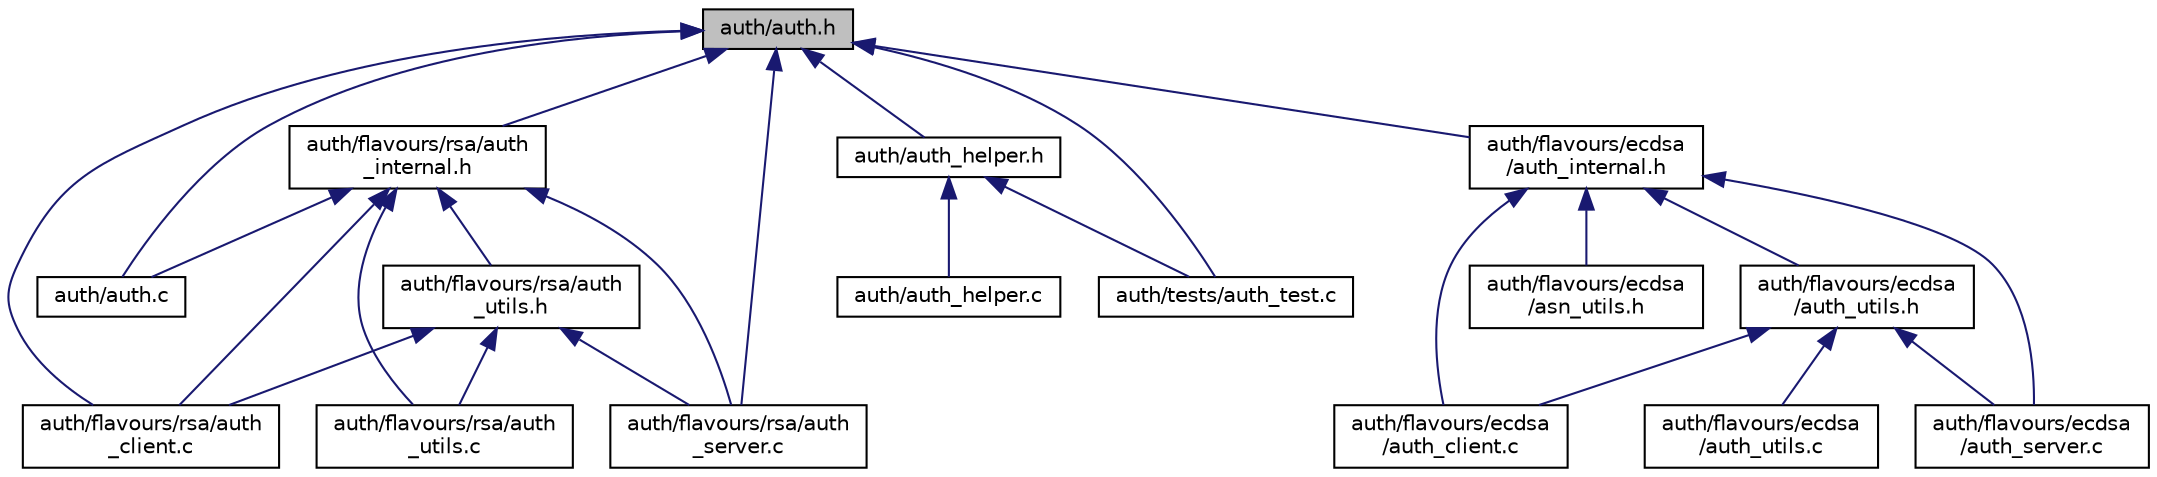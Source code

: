 digraph "auth/auth.h"
{
  edge [fontname="Helvetica",fontsize="10",labelfontname="Helvetica",labelfontsize="10"];
  node [fontname="Helvetica",fontsize="10",shape=record];
  Node2 [label="auth/auth.h",height=0.2,width=0.4,color="black", fillcolor="grey75", style="filled", fontcolor="black"];
  Node2 -> Node3 [dir="back",color="midnightblue",fontsize="10",style="solid",fontname="Helvetica"];
  Node3 [label="auth/auth.c",height=0.2,width=0.4,color="black", fillcolor="white", style="filled",URL="$auth_8c.html"];
  Node2 -> Node4 [dir="back",color="midnightblue",fontsize="10",style="solid",fontname="Helvetica"];
  Node4 [label="auth/auth_helper.h",height=0.2,width=0.4,color="black", fillcolor="white", style="filled",URL="$auth__helper_8h.html"];
  Node4 -> Node5 [dir="back",color="midnightblue",fontsize="10",style="solid",fontname="Helvetica"];
  Node5 [label="auth/auth_helper.c",height=0.2,width=0.4,color="black", fillcolor="white", style="filled",URL="$auth__helper_8c.html"];
  Node4 -> Node6 [dir="back",color="midnightblue",fontsize="10",style="solid",fontname="Helvetica"];
  Node6 [label="auth/tests/auth_test.c",height=0.2,width=0.4,color="black", fillcolor="white", style="filled",URL="$auth__test_8c.html"];
  Node2 -> Node7 [dir="back",color="midnightblue",fontsize="10",style="solid",fontname="Helvetica"];
  Node7 [label="auth/flavours/ecdsa\l/auth_internal.h",height=0.2,width=0.4,color="black", fillcolor="white", style="filled",URL="$ecdsa_2auth__internal_8h.html"];
  Node7 -> Node8 [dir="back",color="midnightblue",fontsize="10",style="solid",fontname="Helvetica"];
  Node8 [label="auth/flavours/ecdsa\l/asn_utils.h",height=0.2,width=0.4,color="black", fillcolor="white", style="filled",URL="$asn__utils_8h.html"];
  Node7 -> Node9 [dir="back",color="midnightblue",fontsize="10",style="solid",fontname="Helvetica"];
  Node9 [label="auth/flavours/ecdsa\l/auth_client.c",height=0.2,width=0.4,color="black", fillcolor="white", style="filled",URL="$ecdsa_2auth__client_8c.html"];
  Node7 -> Node10 [dir="back",color="midnightblue",fontsize="10",style="solid",fontname="Helvetica"];
  Node10 [label="auth/flavours/ecdsa\l/auth_utils.h",height=0.2,width=0.4,color="black", fillcolor="white", style="filled",URL="$ecdsa_2auth__utils_8h.html"];
  Node10 -> Node9 [dir="back",color="midnightblue",fontsize="10",style="solid",fontname="Helvetica"];
  Node10 -> Node11 [dir="back",color="midnightblue",fontsize="10",style="solid",fontname="Helvetica"];
  Node11 [label="auth/flavours/ecdsa\l/auth_server.c",height=0.2,width=0.4,color="black", fillcolor="white", style="filled",URL="$ecdsa_2auth__server_8c.html"];
  Node10 -> Node12 [dir="back",color="midnightblue",fontsize="10",style="solid",fontname="Helvetica"];
  Node12 [label="auth/flavours/ecdsa\l/auth_utils.c",height=0.2,width=0.4,color="black", fillcolor="white", style="filled",URL="$ecdsa_2auth__utils_8c.html"];
  Node7 -> Node11 [dir="back",color="midnightblue",fontsize="10",style="solid",fontname="Helvetica"];
  Node2 -> Node13 [dir="back",color="midnightblue",fontsize="10",style="solid",fontname="Helvetica"];
  Node13 [label="auth/flavours/rsa/auth\l_client.c",height=0.2,width=0.4,color="black", fillcolor="white", style="filled",URL="$rsa_2auth__client_8c.html"];
  Node2 -> Node14 [dir="back",color="midnightblue",fontsize="10",style="solid",fontname="Helvetica"];
  Node14 [label="auth/flavours/rsa/auth\l_internal.h",height=0.2,width=0.4,color="black", fillcolor="white", style="filled",URL="$rsa_2auth__internal_8h.html"];
  Node14 -> Node3 [dir="back",color="midnightblue",fontsize="10",style="solid",fontname="Helvetica"];
  Node14 -> Node13 [dir="back",color="midnightblue",fontsize="10",style="solid",fontname="Helvetica"];
  Node14 -> Node15 [dir="back",color="midnightblue",fontsize="10",style="solid",fontname="Helvetica"];
  Node15 [label="auth/flavours/rsa/auth\l_utils.h",height=0.2,width=0.4,color="black", fillcolor="white", style="filled",URL="$rsa_2auth__utils_8h.html"];
  Node15 -> Node13 [dir="back",color="midnightblue",fontsize="10",style="solid",fontname="Helvetica"];
  Node15 -> Node16 [dir="back",color="midnightblue",fontsize="10",style="solid",fontname="Helvetica"];
  Node16 [label="auth/flavours/rsa/auth\l_server.c",height=0.2,width=0.4,color="black", fillcolor="white", style="filled",URL="$rsa_2auth__server_8c.html"];
  Node15 -> Node17 [dir="back",color="midnightblue",fontsize="10",style="solid",fontname="Helvetica"];
  Node17 [label="auth/flavours/rsa/auth\l_utils.c",height=0.2,width=0.4,color="black", fillcolor="white", style="filled",URL="$rsa_2auth__utils_8c.html"];
  Node14 -> Node16 [dir="back",color="midnightblue",fontsize="10",style="solid",fontname="Helvetica"];
  Node14 -> Node17 [dir="back",color="midnightblue",fontsize="10",style="solid",fontname="Helvetica"];
  Node2 -> Node16 [dir="back",color="midnightblue",fontsize="10",style="solid",fontname="Helvetica"];
  Node2 -> Node6 [dir="back",color="midnightblue",fontsize="10",style="solid",fontname="Helvetica"];
}
